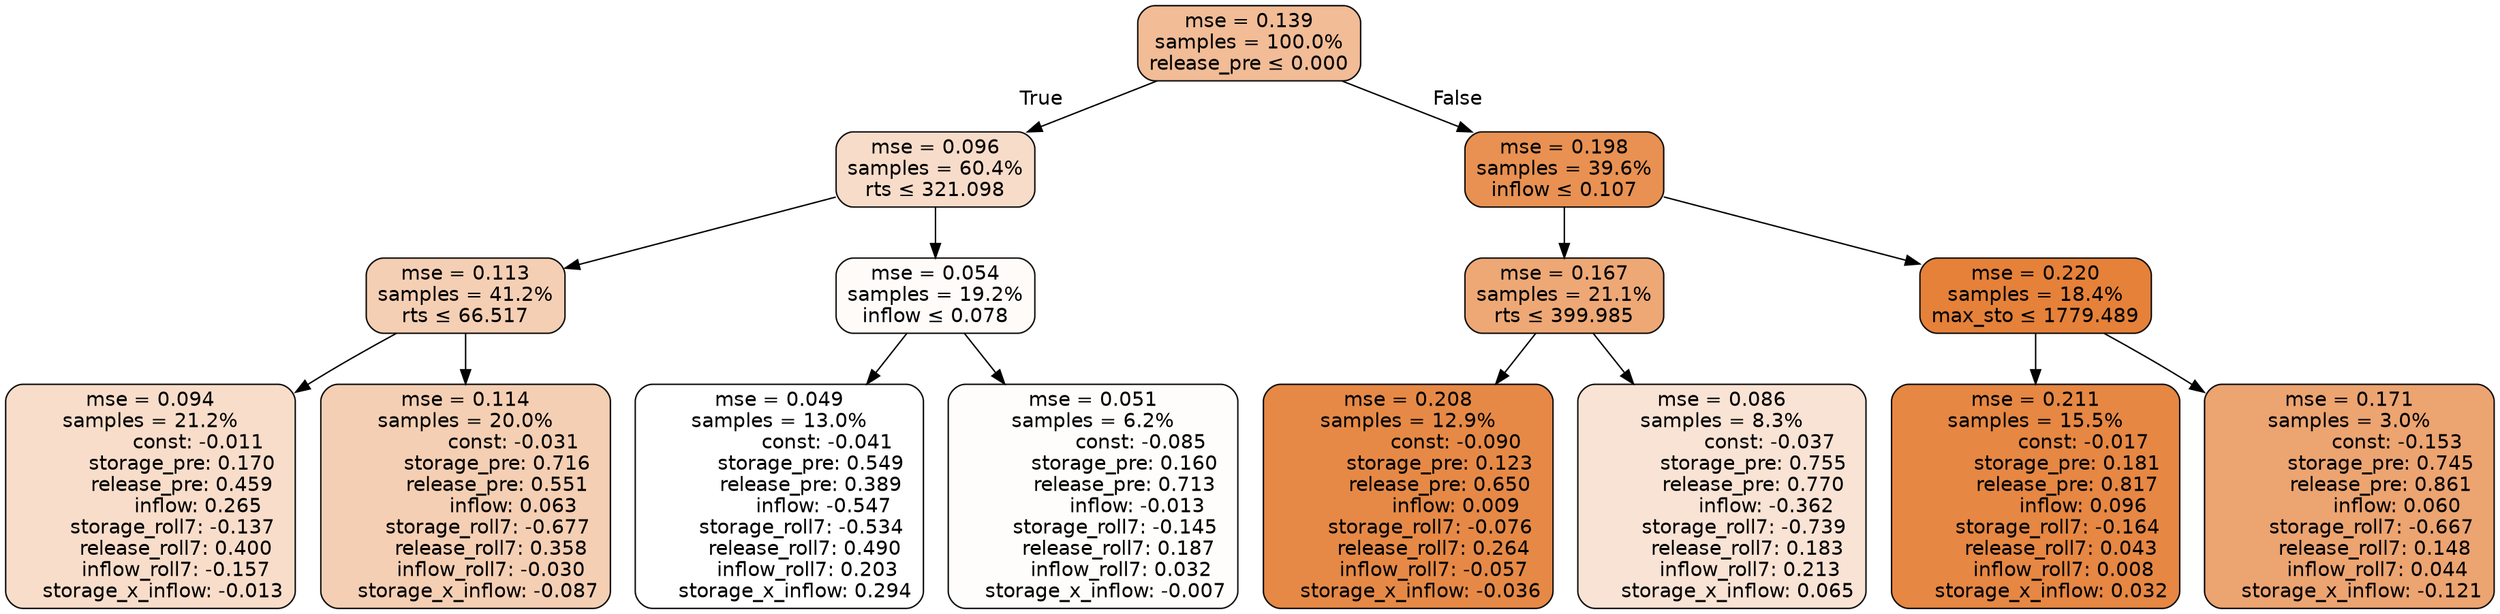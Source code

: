 digraph tree {
bgcolor="transparent"
node [shape=rectangle, style="filled, rounded", color="black", fontname=helvetica] ;
edge [fontname=helvetica] ;
	"0" [label="mse = 0.139
samples = 100.0%
release_pre &le; 0.000", fillcolor="#f1bc96"]
	"1" [label="mse = 0.096
samples = 60.4%
rts &le; 321.098", fillcolor="#f7dcc9"]
	"2" [label="mse = 0.113
samples = 41.2%
rts &le; 66.517", fillcolor="#f5cfb4"]
	"3" [label="mse = 0.094
samples = 21.2%
               const: -0.011
          storage_pre: 0.170
          release_pre: 0.459
               inflow: 0.265
       storage_roll7: -0.137
        release_roll7: 0.400
        inflow_roll7: -0.157
    storage_x_inflow: -0.013", fillcolor="#f8ddca"]
	"4" [label="mse = 0.114
samples = 20.0%
               const: -0.031
          storage_pre: 0.716
          release_pre: 0.551
               inflow: 0.063
       storage_roll7: -0.677
        release_roll7: 0.358
        inflow_roll7: -0.030
    storage_x_inflow: -0.087", fillcolor="#f5cfb3"]
	"5" [label="mse = 0.054
samples = 19.2%
inflow &le; 0.078", fillcolor="#fefbf9"]
	"6" [label="mse = 0.049
samples = 13.0%
               const: -0.041
          storage_pre: 0.549
          release_pre: 0.389
              inflow: -0.547
       storage_roll7: -0.534
        release_roll7: 0.490
         inflow_roll7: 0.203
     storage_x_inflow: 0.294", fillcolor="#ffffff"]
	"7" [label="mse = 0.051
samples = 6.2%
               const: -0.085
          storage_pre: 0.160
          release_pre: 0.713
              inflow: -0.013
       storage_roll7: -0.145
        release_roll7: 0.187
         inflow_roll7: 0.032
    storage_x_inflow: -0.007", fillcolor="#fefdfc"]
	"8" [label="mse = 0.198
samples = 39.6%
inflow &le; 0.107", fillcolor="#e89152"]
	"9" [label="mse = 0.167
samples = 21.1%
rts &le; 399.985", fillcolor="#eda876"]
	"10" [label="mse = 0.208
samples = 12.9%
               const: -0.090
          storage_pre: 0.123
          release_pre: 0.650
               inflow: 0.009
       storage_roll7: -0.076
        release_roll7: 0.264
        inflow_roll7: -0.057
    storage_x_inflow: -0.036", fillcolor="#e68946"]
	"11" [label="mse = 0.086
samples = 8.3%
               const: -0.037
          storage_pre: 0.755
          release_pre: 0.770
              inflow: -0.362
       storage_roll7: -0.739
        release_roll7: 0.183
         inflow_roll7: 0.213
     storage_x_inflow: 0.065", fillcolor="#f9e3d4"]
	"12" [label="mse = 0.220
samples = 18.4%
max_sto &le; 1779.489", fillcolor="#e58139"]
	"13" [label="mse = 0.211
samples = 15.5%
               const: -0.017
          storage_pre: 0.181
          release_pre: 0.817
               inflow: 0.096
       storage_roll7: -0.164
        release_roll7: 0.043
         inflow_roll7: 0.008
     storage_x_inflow: 0.032", fillcolor="#e68743"]
	"14" [label="mse = 0.171
samples = 3.0%
               const: -0.153
          storage_pre: 0.745
          release_pre: 0.861
               inflow: 0.060
       storage_roll7: -0.667
        release_roll7: 0.148
         inflow_roll7: 0.044
    storage_x_inflow: -0.121", fillcolor="#eca471"]

	"0" -> "1" [labeldistance=2.5, labelangle=45, headlabel="True"]
	"1" -> "2"
	"2" -> "3"
	"2" -> "4"
	"1" -> "5"
	"5" -> "6"
	"5" -> "7"
	"0" -> "8" [labeldistance=2.5, labelangle=-45, headlabel="False"]
	"8" -> "9"
	"9" -> "10"
	"9" -> "11"
	"8" -> "12"
	"12" -> "13"
	"12" -> "14"
}